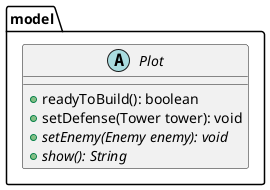 @startuml
'https://plantuml.com/class-diagram
'TODO: Plot has a Tower, an Enemy, an Occupiable all protected
package model {
    abstract class Plot {
        + readyToBuild(): boolean
        + setDefense(Tower tower): void
        + setEnemy(Enemy enemy): void {abstract}
        + show(): String {abstract}
    }
}

@enduml